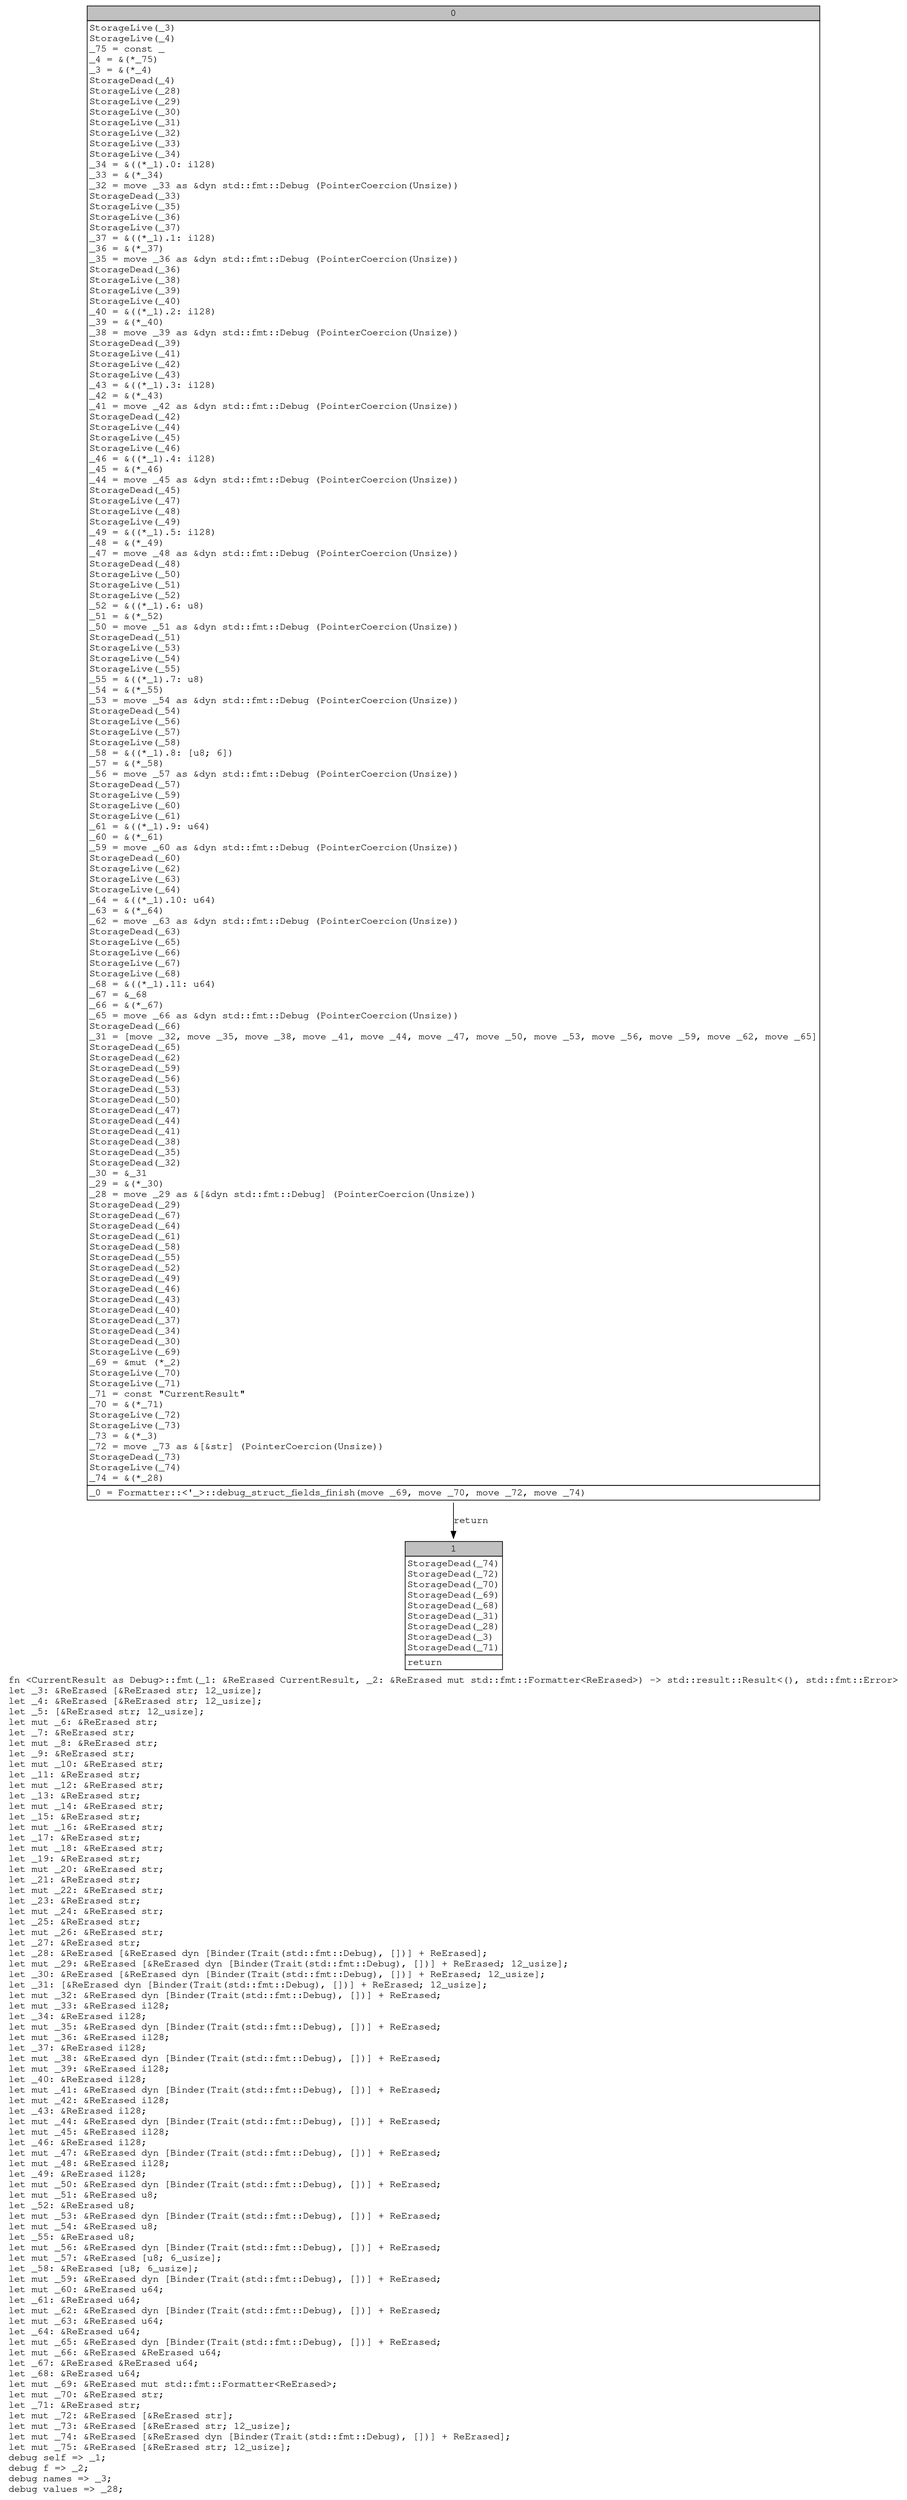 digraph Mir_0_167 {
    graph [fontname="Courier, monospace"];
    node [fontname="Courier, monospace"];
    edge [fontname="Courier, monospace"];
    label=<fn &lt;CurrentResult as Debug&gt;::fmt(_1: &amp;ReErased CurrentResult, _2: &amp;ReErased mut std::fmt::Formatter&lt;ReErased&gt;) -&gt; std::result::Result&lt;(), std::fmt::Error&gt;<br align="left"/>let _3: &amp;ReErased [&amp;ReErased str; 12_usize];<br align="left"/>let _4: &amp;ReErased [&amp;ReErased str; 12_usize];<br align="left"/>let _5: [&amp;ReErased str; 12_usize];<br align="left"/>let mut _6: &amp;ReErased str;<br align="left"/>let _7: &amp;ReErased str;<br align="left"/>let mut _8: &amp;ReErased str;<br align="left"/>let _9: &amp;ReErased str;<br align="left"/>let mut _10: &amp;ReErased str;<br align="left"/>let _11: &amp;ReErased str;<br align="left"/>let mut _12: &amp;ReErased str;<br align="left"/>let _13: &amp;ReErased str;<br align="left"/>let mut _14: &amp;ReErased str;<br align="left"/>let _15: &amp;ReErased str;<br align="left"/>let mut _16: &amp;ReErased str;<br align="left"/>let _17: &amp;ReErased str;<br align="left"/>let mut _18: &amp;ReErased str;<br align="left"/>let _19: &amp;ReErased str;<br align="left"/>let mut _20: &amp;ReErased str;<br align="left"/>let _21: &amp;ReErased str;<br align="left"/>let mut _22: &amp;ReErased str;<br align="left"/>let _23: &amp;ReErased str;<br align="left"/>let mut _24: &amp;ReErased str;<br align="left"/>let _25: &amp;ReErased str;<br align="left"/>let mut _26: &amp;ReErased str;<br align="left"/>let _27: &amp;ReErased str;<br align="left"/>let _28: &amp;ReErased [&amp;ReErased dyn [Binder(Trait(std::fmt::Debug), [])] + ReErased];<br align="left"/>let mut _29: &amp;ReErased [&amp;ReErased dyn [Binder(Trait(std::fmt::Debug), [])] + ReErased; 12_usize];<br align="left"/>let _30: &amp;ReErased [&amp;ReErased dyn [Binder(Trait(std::fmt::Debug), [])] + ReErased; 12_usize];<br align="left"/>let _31: [&amp;ReErased dyn [Binder(Trait(std::fmt::Debug), [])] + ReErased; 12_usize];<br align="left"/>let mut _32: &amp;ReErased dyn [Binder(Trait(std::fmt::Debug), [])] + ReErased;<br align="left"/>let mut _33: &amp;ReErased i128;<br align="left"/>let _34: &amp;ReErased i128;<br align="left"/>let mut _35: &amp;ReErased dyn [Binder(Trait(std::fmt::Debug), [])] + ReErased;<br align="left"/>let mut _36: &amp;ReErased i128;<br align="left"/>let _37: &amp;ReErased i128;<br align="left"/>let mut _38: &amp;ReErased dyn [Binder(Trait(std::fmt::Debug), [])] + ReErased;<br align="left"/>let mut _39: &amp;ReErased i128;<br align="left"/>let _40: &amp;ReErased i128;<br align="left"/>let mut _41: &amp;ReErased dyn [Binder(Trait(std::fmt::Debug), [])] + ReErased;<br align="left"/>let mut _42: &amp;ReErased i128;<br align="left"/>let _43: &amp;ReErased i128;<br align="left"/>let mut _44: &amp;ReErased dyn [Binder(Trait(std::fmt::Debug), [])] + ReErased;<br align="left"/>let mut _45: &amp;ReErased i128;<br align="left"/>let _46: &amp;ReErased i128;<br align="left"/>let mut _47: &amp;ReErased dyn [Binder(Trait(std::fmt::Debug), [])] + ReErased;<br align="left"/>let mut _48: &amp;ReErased i128;<br align="left"/>let _49: &amp;ReErased i128;<br align="left"/>let mut _50: &amp;ReErased dyn [Binder(Trait(std::fmt::Debug), [])] + ReErased;<br align="left"/>let mut _51: &amp;ReErased u8;<br align="left"/>let _52: &amp;ReErased u8;<br align="left"/>let mut _53: &amp;ReErased dyn [Binder(Trait(std::fmt::Debug), [])] + ReErased;<br align="left"/>let mut _54: &amp;ReErased u8;<br align="left"/>let _55: &amp;ReErased u8;<br align="left"/>let mut _56: &amp;ReErased dyn [Binder(Trait(std::fmt::Debug), [])] + ReErased;<br align="left"/>let mut _57: &amp;ReErased [u8; 6_usize];<br align="left"/>let _58: &amp;ReErased [u8; 6_usize];<br align="left"/>let mut _59: &amp;ReErased dyn [Binder(Trait(std::fmt::Debug), [])] + ReErased;<br align="left"/>let mut _60: &amp;ReErased u64;<br align="left"/>let _61: &amp;ReErased u64;<br align="left"/>let mut _62: &amp;ReErased dyn [Binder(Trait(std::fmt::Debug), [])] + ReErased;<br align="left"/>let mut _63: &amp;ReErased u64;<br align="left"/>let _64: &amp;ReErased u64;<br align="left"/>let mut _65: &amp;ReErased dyn [Binder(Trait(std::fmt::Debug), [])] + ReErased;<br align="left"/>let mut _66: &amp;ReErased &amp;ReErased u64;<br align="left"/>let _67: &amp;ReErased &amp;ReErased u64;<br align="left"/>let _68: &amp;ReErased u64;<br align="left"/>let mut _69: &amp;ReErased mut std::fmt::Formatter&lt;ReErased&gt;;<br align="left"/>let mut _70: &amp;ReErased str;<br align="left"/>let _71: &amp;ReErased str;<br align="left"/>let mut _72: &amp;ReErased [&amp;ReErased str];<br align="left"/>let mut _73: &amp;ReErased [&amp;ReErased str; 12_usize];<br align="left"/>let mut _74: &amp;ReErased [&amp;ReErased dyn [Binder(Trait(std::fmt::Debug), [])] + ReErased];<br align="left"/>let mut _75: &amp;ReErased [&amp;ReErased str; 12_usize];<br align="left"/>debug self =&gt; _1;<br align="left"/>debug f =&gt; _2;<br align="left"/>debug names =&gt; _3;<br align="left"/>debug values =&gt; _28;<br align="left"/>>;
    bb0__0_167 [shape="none", label=<<table border="0" cellborder="1" cellspacing="0"><tr><td bgcolor="gray" align="center" colspan="1">0</td></tr><tr><td align="left" balign="left">StorageLive(_3)<br/>StorageLive(_4)<br/>_75 = const _<br/>_4 = &amp;(*_75)<br/>_3 = &amp;(*_4)<br/>StorageDead(_4)<br/>StorageLive(_28)<br/>StorageLive(_29)<br/>StorageLive(_30)<br/>StorageLive(_31)<br/>StorageLive(_32)<br/>StorageLive(_33)<br/>StorageLive(_34)<br/>_34 = &amp;((*_1).0: i128)<br/>_33 = &amp;(*_34)<br/>_32 = move _33 as &amp;dyn std::fmt::Debug (PointerCoercion(Unsize))<br/>StorageDead(_33)<br/>StorageLive(_35)<br/>StorageLive(_36)<br/>StorageLive(_37)<br/>_37 = &amp;((*_1).1: i128)<br/>_36 = &amp;(*_37)<br/>_35 = move _36 as &amp;dyn std::fmt::Debug (PointerCoercion(Unsize))<br/>StorageDead(_36)<br/>StorageLive(_38)<br/>StorageLive(_39)<br/>StorageLive(_40)<br/>_40 = &amp;((*_1).2: i128)<br/>_39 = &amp;(*_40)<br/>_38 = move _39 as &amp;dyn std::fmt::Debug (PointerCoercion(Unsize))<br/>StorageDead(_39)<br/>StorageLive(_41)<br/>StorageLive(_42)<br/>StorageLive(_43)<br/>_43 = &amp;((*_1).3: i128)<br/>_42 = &amp;(*_43)<br/>_41 = move _42 as &amp;dyn std::fmt::Debug (PointerCoercion(Unsize))<br/>StorageDead(_42)<br/>StorageLive(_44)<br/>StorageLive(_45)<br/>StorageLive(_46)<br/>_46 = &amp;((*_1).4: i128)<br/>_45 = &amp;(*_46)<br/>_44 = move _45 as &amp;dyn std::fmt::Debug (PointerCoercion(Unsize))<br/>StorageDead(_45)<br/>StorageLive(_47)<br/>StorageLive(_48)<br/>StorageLive(_49)<br/>_49 = &amp;((*_1).5: i128)<br/>_48 = &amp;(*_49)<br/>_47 = move _48 as &amp;dyn std::fmt::Debug (PointerCoercion(Unsize))<br/>StorageDead(_48)<br/>StorageLive(_50)<br/>StorageLive(_51)<br/>StorageLive(_52)<br/>_52 = &amp;((*_1).6: u8)<br/>_51 = &amp;(*_52)<br/>_50 = move _51 as &amp;dyn std::fmt::Debug (PointerCoercion(Unsize))<br/>StorageDead(_51)<br/>StorageLive(_53)<br/>StorageLive(_54)<br/>StorageLive(_55)<br/>_55 = &amp;((*_1).7: u8)<br/>_54 = &amp;(*_55)<br/>_53 = move _54 as &amp;dyn std::fmt::Debug (PointerCoercion(Unsize))<br/>StorageDead(_54)<br/>StorageLive(_56)<br/>StorageLive(_57)<br/>StorageLive(_58)<br/>_58 = &amp;((*_1).8: [u8; 6])<br/>_57 = &amp;(*_58)<br/>_56 = move _57 as &amp;dyn std::fmt::Debug (PointerCoercion(Unsize))<br/>StorageDead(_57)<br/>StorageLive(_59)<br/>StorageLive(_60)<br/>StorageLive(_61)<br/>_61 = &amp;((*_1).9: u64)<br/>_60 = &amp;(*_61)<br/>_59 = move _60 as &amp;dyn std::fmt::Debug (PointerCoercion(Unsize))<br/>StorageDead(_60)<br/>StorageLive(_62)<br/>StorageLive(_63)<br/>StorageLive(_64)<br/>_64 = &amp;((*_1).10: u64)<br/>_63 = &amp;(*_64)<br/>_62 = move _63 as &amp;dyn std::fmt::Debug (PointerCoercion(Unsize))<br/>StorageDead(_63)<br/>StorageLive(_65)<br/>StorageLive(_66)<br/>StorageLive(_67)<br/>StorageLive(_68)<br/>_68 = &amp;((*_1).11: u64)<br/>_67 = &amp;_68<br/>_66 = &amp;(*_67)<br/>_65 = move _66 as &amp;dyn std::fmt::Debug (PointerCoercion(Unsize))<br/>StorageDead(_66)<br/>_31 = [move _32, move _35, move _38, move _41, move _44, move _47, move _50, move _53, move _56, move _59, move _62, move _65]<br/>StorageDead(_65)<br/>StorageDead(_62)<br/>StorageDead(_59)<br/>StorageDead(_56)<br/>StorageDead(_53)<br/>StorageDead(_50)<br/>StorageDead(_47)<br/>StorageDead(_44)<br/>StorageDead(_41)<br/>StorageDead(_38)<br/>StorageDead(_35)<br/>StorageDead(_32)<br/>_30 = &amp;_31<br/>_29 = &amp;(*_30)<br/>_28 = move _29 as &amp;[&amp;dyn std::fmt::Debug] (PointerCoercion(Unsize))<br/>StorageDead(_29)<br/>StorageDead(_67)<br/>StorageDead(_64)<br/>StorageDead(_61)<br/>StorageDead(_58)<br/>StorageDead(_55)<br/>StorageDead(_52)<br/>StorageDead(_49)<br/>StorageDead(_46)<br/>StorageDead(_43)<br/>StorageDead(_40)<br/>StorageDead(_37)<br/>StorageDead(_34)<br/>StorageDead(_30)<br/>StorageLive(_69)<br/>_69 = &amp;mut (*_2)<br/>StorageLive(_70)<br/>StorageLive(_71)<br/>_71 = const &quot;CurrentResult&quot;<br/>_70 = &amp;(*_71)<br/>StorageLive(_72)<br/>StorageLive(_73)<br/>_73 = &amp;(*_3)<br/>_72 = move _73 as &amp;[&amp;str] (PointerCoercion(Unsize))<br/>StorageDead(_73)<br/>StorageLive(_74)<br/>_74 = &amp;(*_28)<br/></td></tr><tr><td align="left">_0 = Formatter::&lt;'_&gt;::debug_struct_fields_finish(move _69, move _70, move _72, move _74)</td></tr></table>>];
    bb1__0_167 [shape="none", label=<<table border="0" cellborder="1" cellspacing="0"><tr><td bgcolor="gray" align="center" colspan="1">1</td></tr><tr><td align="left" balign="left">StorageDead(_74)<br/>StorageDead(_72)<br/>StorageDead(_70)<br/>StorageDead(_69)<br/>StorageDead(_68)<br/>StorageDead(_31)<br/>StorageDead(_28)<br/>StorageDead(_3)<br/>StorageDead(_71)<br/></td></tr><tr><td align="left">return</td></tr></table>>];
    bb0__0_167 -> bb1__0_167 [label="return"];
}
